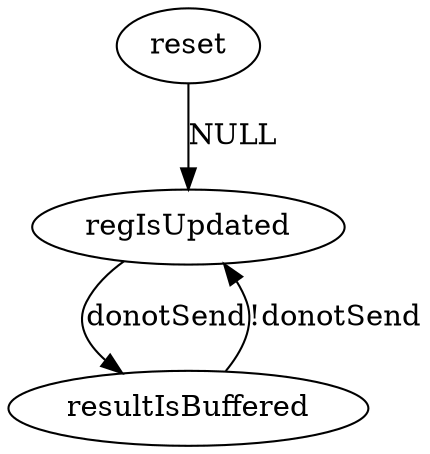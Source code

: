 digraph G {
  reset -> regIsUpdated [label="NULL"];
  regIsUpdated -> resultIsBuffered [label="donotSend"];
  resultIsBuffered -> regIsUpdated [label="!donotSend"];
}
